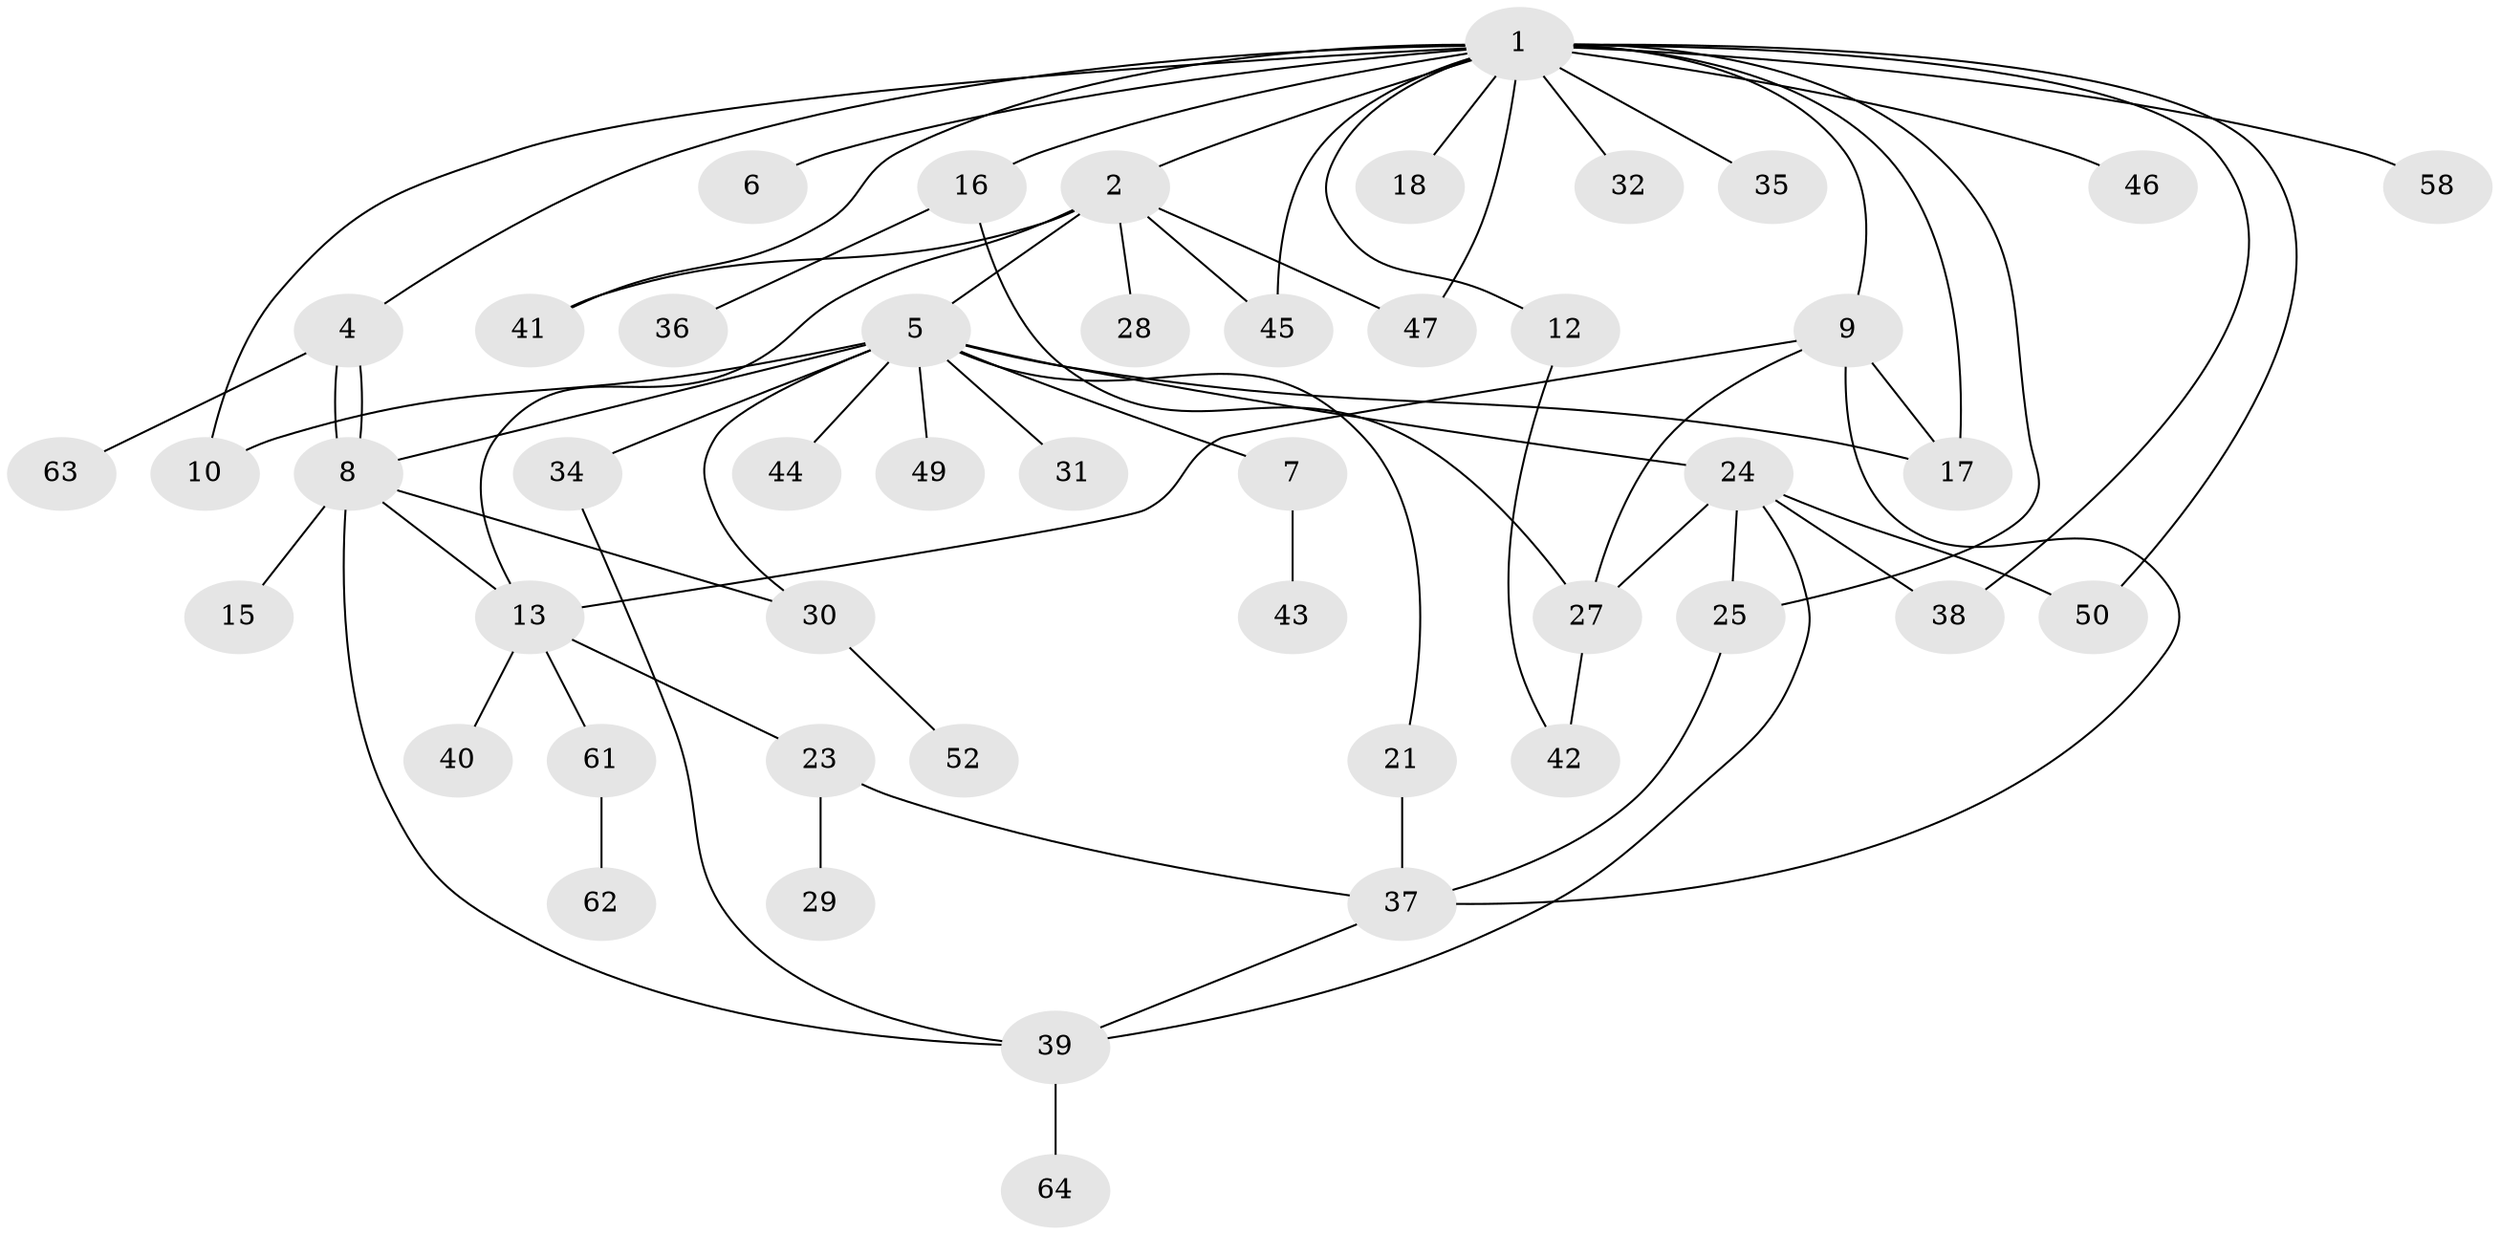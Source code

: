 // Generated by graph-tools (version 1.1) at 2025/23/03/03/25 07:23:54]
// undirected, 47 vertices, 69 edges
graph export_dot {
graph [start="1"]
  node [color=gray90,style=filled];
  1 [super="+3"];
  2 [super="+11"];
  4;
  5 [super="+20"];
  6;
  7 [super="+26"];
  8 [super="+14"];
  9;
  10;
  12;
  13 [super="+19"];
  15;
  16 [super="+56"];
  17 [super="+22"];
  18;
  21 [super="+54"];
  23 [super="+60"];
  24 [super="+51"];
  25;
  27 [super="+59"];
  28;
  29;
  30 [super="+33"];
  31;
  32;
  34 [super="+55"];
  35;
  36;
  37 [super="+53"];
  38;
  39 [super="+48"];
  40;
  41 [super="+57"];
  42;
  43;
  44;
  45;
  46;
  47;
  49;
  50;
  52;
  58;
  61;
  62;
  63;
  64;
  1 -- 2;
  1 -- 4;
  1 -- 10;
  1 -- 18;
  1 -- 38;
  1 -- 58;
  1 -- 32;
  1 -- 35;
  1 -- 6;
  1 -- 9;
  1 -- 41;
  1 -- 12;
  1 -- 45;
  1 -- 46;
  1 -- 47;
  1 -- 16;
  1 -- 17;
  1 -- 50;
  1 -- 25;
  2 -- 5;
  2 -- 28;
  2 -- 45;
  2 -- 47;
  2 -- 13;
  2 -- 41;
  4 -- 8;
  4 -- 8;
  4 -- 63;
  5 -- 7;
  5 -- 17 [weight=2];
  5 -- 34 [weight=2];
  5 -- 8;
  5 -- 10;
  5 -- 44;
  5 -- 49;
  5 -- 21;
  5 -- 24;
  5 -- 31;
  5 -- 30;
  7 -- 43;
  8 -- 13;
  8 -- 30;
  8 -- 39;
  8 -- 15;
  9 -- 13;
  9 -- 27;
  9 -- 37;
  9 -- 17;
  12 -- 42;
  13 -- 23;
  13 -- 40;
  13 -- 61;
  16 -- 27;
  16 -- 36;
  21 -- 37;
  23 -- 29;
  23 -- 37;
  24 -- 25;
  24 -- 38;
  24 -- 50;
  24 -- 27;
  24 -- 39;
  25 -- 37;
  27 -- 42;
  30 -- 52;
  34 -- 39;
  37 -- 39;
  39 -- 64;
  61 -- 62;
}
